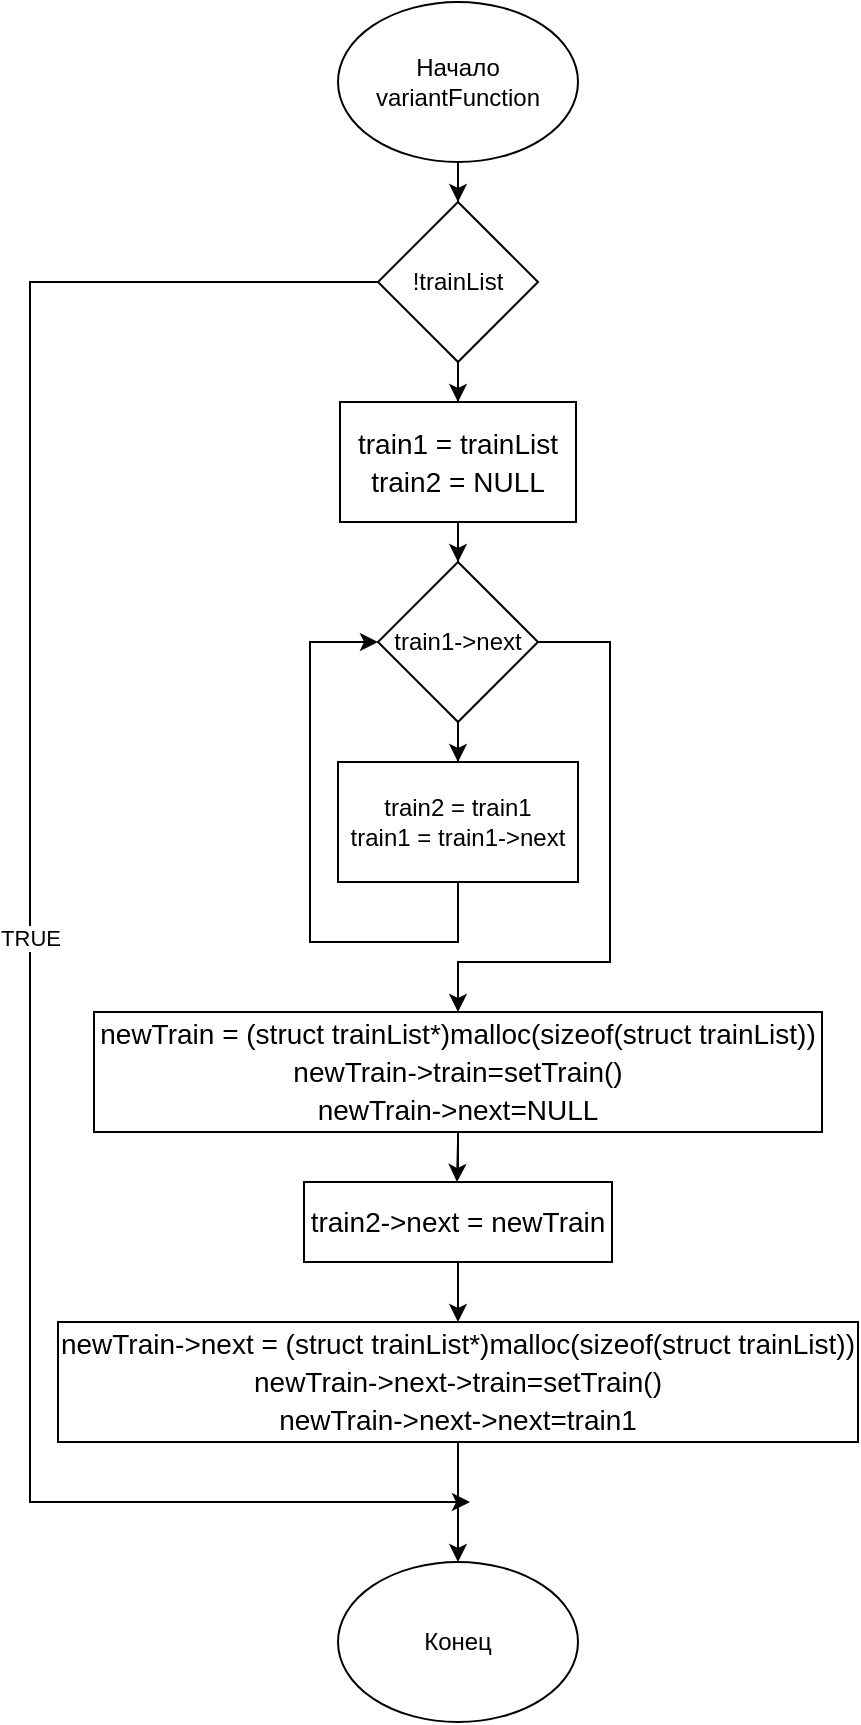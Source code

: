 <mxfile version="21.1.2" type="device">
  <diagram name="Страница 1" id="hA_mmHjfmePjkT8y8eYG">
    <mxGraphModel dx="792" dy="1138" grid="1" gridSize="10" guides="1" tooltips="1" connect="1" arrows="1" fold="1" page="1" pageScale="1" pageWidth="827" pageHeight="1169" math="0" shadow="0">
      <root>
        <mxCell id="0" />
        <mxCell id="1" parent="0" />
        <mxCell id="E4sPWBApXWNyGJbcvK0o-3" style="edgeStyle=orthogonalEdgeStyle;rounded=0;orthogonalLoop=1;jettySize=auto;html=1;" edge="1" parent="1" source="E4sPWBApXWNyGJbcvK0o-1" target="E4sPWBApXWNyGJbcvK0o-2">
          <mxGeometry relative="1" as="geometry" />
        </mxCell>
        <mxCell id="E4sPWBApXWNyGJbcvK0o-1" value="Начало&lt;br&gt;variantFunction" style="ellipse;whiteSpace=wrap;html=1;" vertex="1" parent="1">
          <mxGeometry x="354" y="20" width="120" height="80" as="geometry" />
        </mxCell>
        <mxCell id="E4sPWBApXWNyGJbcvK0o-5" style="edgeStyle=orthogonalEdgeStyle;rounded=0;orthogonalLoop=1;jettySize=auto;html=1;entryX=0.5;entryY=0;entryDx=0;entryDy=0;" edge="1" parent="1" source="E4sPWBApXWNyGJbcvK0o-2" target="E4sPWBApXWNyGJbcvK0o-4">
          <mxGeometry relative="1" as="geometry" />
        </mxCell>
        <mxCell id="E4sPWBApXWNyGJbcvK0o-21" value="TRUE" style="edgeStyle=orthogonalEdgeStyle;rounded=0;orthogonalLoop=1;jettySize=auto;html=1;" edge="1" parent="1" source="E4sPWBApXWNyGJbcvK0o-2">
          <mxGeometry relative="1" as="geometry">
            <mxPoint x="420" y="770" as="targetPoint" />
            <Array as="points">
              <mxPoint x="200" y="160" />
              <mxPoint x="200" y="770" />
            </Array>
          </mxGeometry>
        </mxCell>
        <mxCell id="E4sPWBApXWNyGJbcvK0o-2" value="!trainList" style="rhombus;whiteSpace=wrap;html=1;" vertex="1" parent="1">
          <mxGeometry x="374" y="120" width="80" height="80" as="geometry" />
        </mxCell>
        <mxCell id="E4sPWBApXWNyGJbcvK0o-7" style="edgeStyle=orthogonalEdgeStyle;rounded=0;orthogonalLoop=1;jettySize=auto;html=1;" edge="1" parent="1" source="E4sPWBApXWNyGJbcvK0o-4" target="E4sPWBApXWNyGJbcvK0o-6">
          <mxGeometry relative="1" as="geometry" />
        </mxCell>
        <mxCell id="E4sPWBApXWNyGJbcvK0o-12" style="edgeStyle=orthogonalEdgeStyle;rounded=0;orthogonalLoop=1;jettySize=auto;html=1;entryX=0.5;entryY=0;entryDx=0;entryDy=0;exitX=1;exitY=0.5;exitDx=0;exitDy=0;" edge="1" parent="1" source="E4sPWBApXWNyGJbcvK0o-6" target="E4sPWBApXWNyGJbcvK0o-11">
          <mxGeometry relative="1" as="geometry">
            <mxPoint x="510" y="500" as="targetPoint" />
            <Array as="points">
              <mxPoint x="490" y="340" />
              <mxPoint x="490" y="500" />
              <mxPoint x="414" y="500" />
            </Array>
          </mxGeometry>
        </mxCell>
        <mxCell id="E4sPWBApXWNyGJbcvK0o-4" value="&lt;div style=&quot;font-size: 14px; line-height: 19px;&quot;&gt;&lt;div style=&quot;&quot;&gt;&lt;span style=&quot;background-color: rgb(255, 255, 255);&quot;&gt;train1 = trainList&lt;/span&gt;&lt;/div&gt;&lt;div style=&quot;&quot;&gt;&lt;span style=&quot;background-color: rgb(255, 255, 255);&quot;&gt;train2&lt;/span&gt;&lt;span style=&quot;background-color: rgb(255, 255, 255);&quot;&gt; = &lt;/span&gt;&lt;span style=&quot;background-color: rgb(255, 255, 255);&quot;&gt;NULL&lt;/span&gt;&lt;/div&gt;&lt;/div&gt;" style="rounded=0;whiteSpace=wrap;html=1;" vertex="1" parent="1">
          <mxGeometry x="355" y="220" width="118" height="60" as="geometry" />
        </mxCell>
        <mxCell id="E4sPWBApXWNyGJbcvK0o-9" style="edgeStyle=orthogonalEdgeStyle;rounded=0;orthogonalLoop=1;jettySize=auto;html=1;entryX=0.5;entryY=0;entryDx=0;entryDy=0;" edge="1" parent="1" source="E4sPWBApXWNyGJbcvK0o-6" target="E4sPWBApXWNyGJbcvK0o-8">
          <mxGeometry relative="1" as="geometry" />
        </mxCell>
        <mxCell id="E4sPWBApXWNyGJbcvK0o-6" value="train1-&amp;gt;next" style="rhombus;whiteSpace=wrap;html=1;" vertex="1" parent="1">
          <mxGeometry x="374" y="300" width="80" height="80" as="geometry" />
        </mxCell>
        <mxCell id="E4sPWBApXWNyGJbcvK0o-10" style="edgeStyle=orthogonalEdgeStyle;rounded=0;orthogonalLoop=1;jettySize=auto;html=1;entryX=0;entryY=0.5;entryDx=0;entryDy=0;" edge="1" parent="1" source="E4sPWBApXWNyGJbcvK0o-8" target="E4sPWBApXWNyGJbcvK0o-6">
          <mxGeometry relative="1" as="geometry">
            <mxPoint x="340" y="340" as="targetPoint" />
            <Array as="points">
              <mxPoint x="414" y="490" />
              <mxPoint x="340" y="490" />
              <mxPoint x="340" y="340" />
            </Array>
          </mxGeometry>
        </mxCell>
        <mxCell id="E4sPWBApXWNyGJbcvK0o-8" value="train2 = train1&lt;br&gt;train1 = train1-&amp;gt;next" style="rounded=0;whiteSpace=wrap;html=1;" vertex="1" parent="1">
          <mxGeometry x="354" y="400" width="120" height="60" as="geometry" />
        </mxCell>
        <mxCell id="E4sPWBApXWNyGJbcvK0o-14" style="edgeStyle=orthogonalEdgeStyle;rounded=0;orthogonalLoop=1;jettySize=auto;html=1;entryX=0.5;entryY=0;entryDx=0;entryDy=0;" edge="1" parent="1" source="E4sPWBApXWNyGJbcvK0o-11">
          <mxGeometry relative="1" as="geometry">
            <mxPoint x="413.5" y="610" as="targetPoint" />
          </mxGeometry>
        </mxCell>
        <mxCell id="E4sPWBApXWNyGJbcvK0o-11" value="&lt;div style=&quot;font-size: 14px; line-height: 19px;&quot;&gt;&lt;span style=&quot;background-color: rgb(255, 255, 255);&quot;&gt;newTrain = (struct trainList*)malloc(sizeof(struct trainList))&lt;/span&gt;&lt;/div&gt;&lt;div style=&quot;font-size: 14px; line-height: 19px;&quot;&gt;newTrain-&amp;gt;train=setTrain()&lt;span style=&quot;background-color: rgb(255, 255, 255);&quot;&gt;&lt;br&gt;&lt;/span&gt;&lt;/div&gt;&lt;div style=&quot;font-size: 14px; line-height: 19px;&quot;&gt;newTrain-&amp;gt;next=NULL&lt;br&gt;&lt;/div&gt;" style="rounded=0;whiteSpace=wrap;html=1;" vertex="1" parent="1">
          <mxGeometry x="232" y="525" width="364" height="60" as="geometry" />
        </mxCell>
        <mxCell id="E4sPWBApXWNyGJbcvK0o-18" style="edgeStyle=orthogonalEdgeStyle;rounded=0;orthogonalLoop=1;jettySize=auto;html=1;" edge="1" parent="1" source="E4sPWBApXWNyGJbcvK0o-15" target="E4sPWBApXWNyGJbcvK0o-17">
          <mxGeometry relative="1" as="geometry" />
        </mxCell>
        <mxCell id="E4sPWBApXWNyGJbcvK0o-15" value="&lt;div style=&quot;font-size: 14px; line-height: 19px;&quot;&gt;&lt;div style=&quot;&quot;&gt;&lt;span style=&quot;background-color: rgb(255, 255, 255);&quot;&gt;train2-&amp;gt;next = newTrain&lt;/span&gt;&lt;br&gt;&lt;/div&gt;&lt;/div&gt;" style="rounded=0;whiteSpace=wrap;html=1;" vertex="1" parent="1">
          <mxGeometry x="337" y="610" width="154" height="40" as="geometry" />
        </mxCell>
        <mxCell id="E4sPWBApXWNyGJbcvK0o-20" style="edgeStyle=orthogonalEdgeStyle;rounded=0;orthogonalLoop=1;jettySize=auto;html=1;" edge="1" parent="1" source="E4sPWBApXWNyGJbcvK0o-17" target="E4sPWBApXWNyGJbcvK0o-19">
          <mxGeometry relative="1" as="geometry" />
        </mxCell>
        <mxCell id="E4sPWBApXWNyGJbcvK0o-17" value="&lt;div style=&quot;font-size: 14px; line-height: 19px;&quot;&gt;&lt;div style=&quot;&quot;&gt;&lt;span style=&quot;background-color: rgb(255, 255, 255);&quot;&gt;newTrain-&amp;gt;next = (struct trainList*)malloc(sizeof(struct trainList))&lt;/span&gt;&lt;/div&gt;&lt;div style=&quot;&quot;&gt;&lt;span style=&quot;background-color: rgb(255, 255, 255);&quot;&gt;newTrain-&amp;gt;next-&amp;gt;train=setTrain()&lt;/span&gt;&lt;/div&gt;&lt;div style=&quot;&quot;&gt;&lt;span style=&quot;background-color: rgb(255, 255, 255);&quot;&gt;newTrain-&amp;gt;next-&amp;gt;next=train1&lt;/span&gt;&lt;/div&gt;&lt;/div&gt;" style="rounded=0;whiteSpace=wrap;html=1;" vertex="1" parent="1">
          <mxGeometry x="214" y="680" width="400" height="60" as="geometry" />
        </mxCell>
        <mxCell id="E4sPWBApXWNyGJbcvK0o-19" value="Конец" style="ellipse;whiteSpace=wrap;html=1;" vertex="1" parent="1">
          <mxGeometry x="354" y="800" width="120" height="80" as="geometry" />
        </mxCell>
      </root>
    </mxGraphModel>
  </diagram>
</mxfile>
